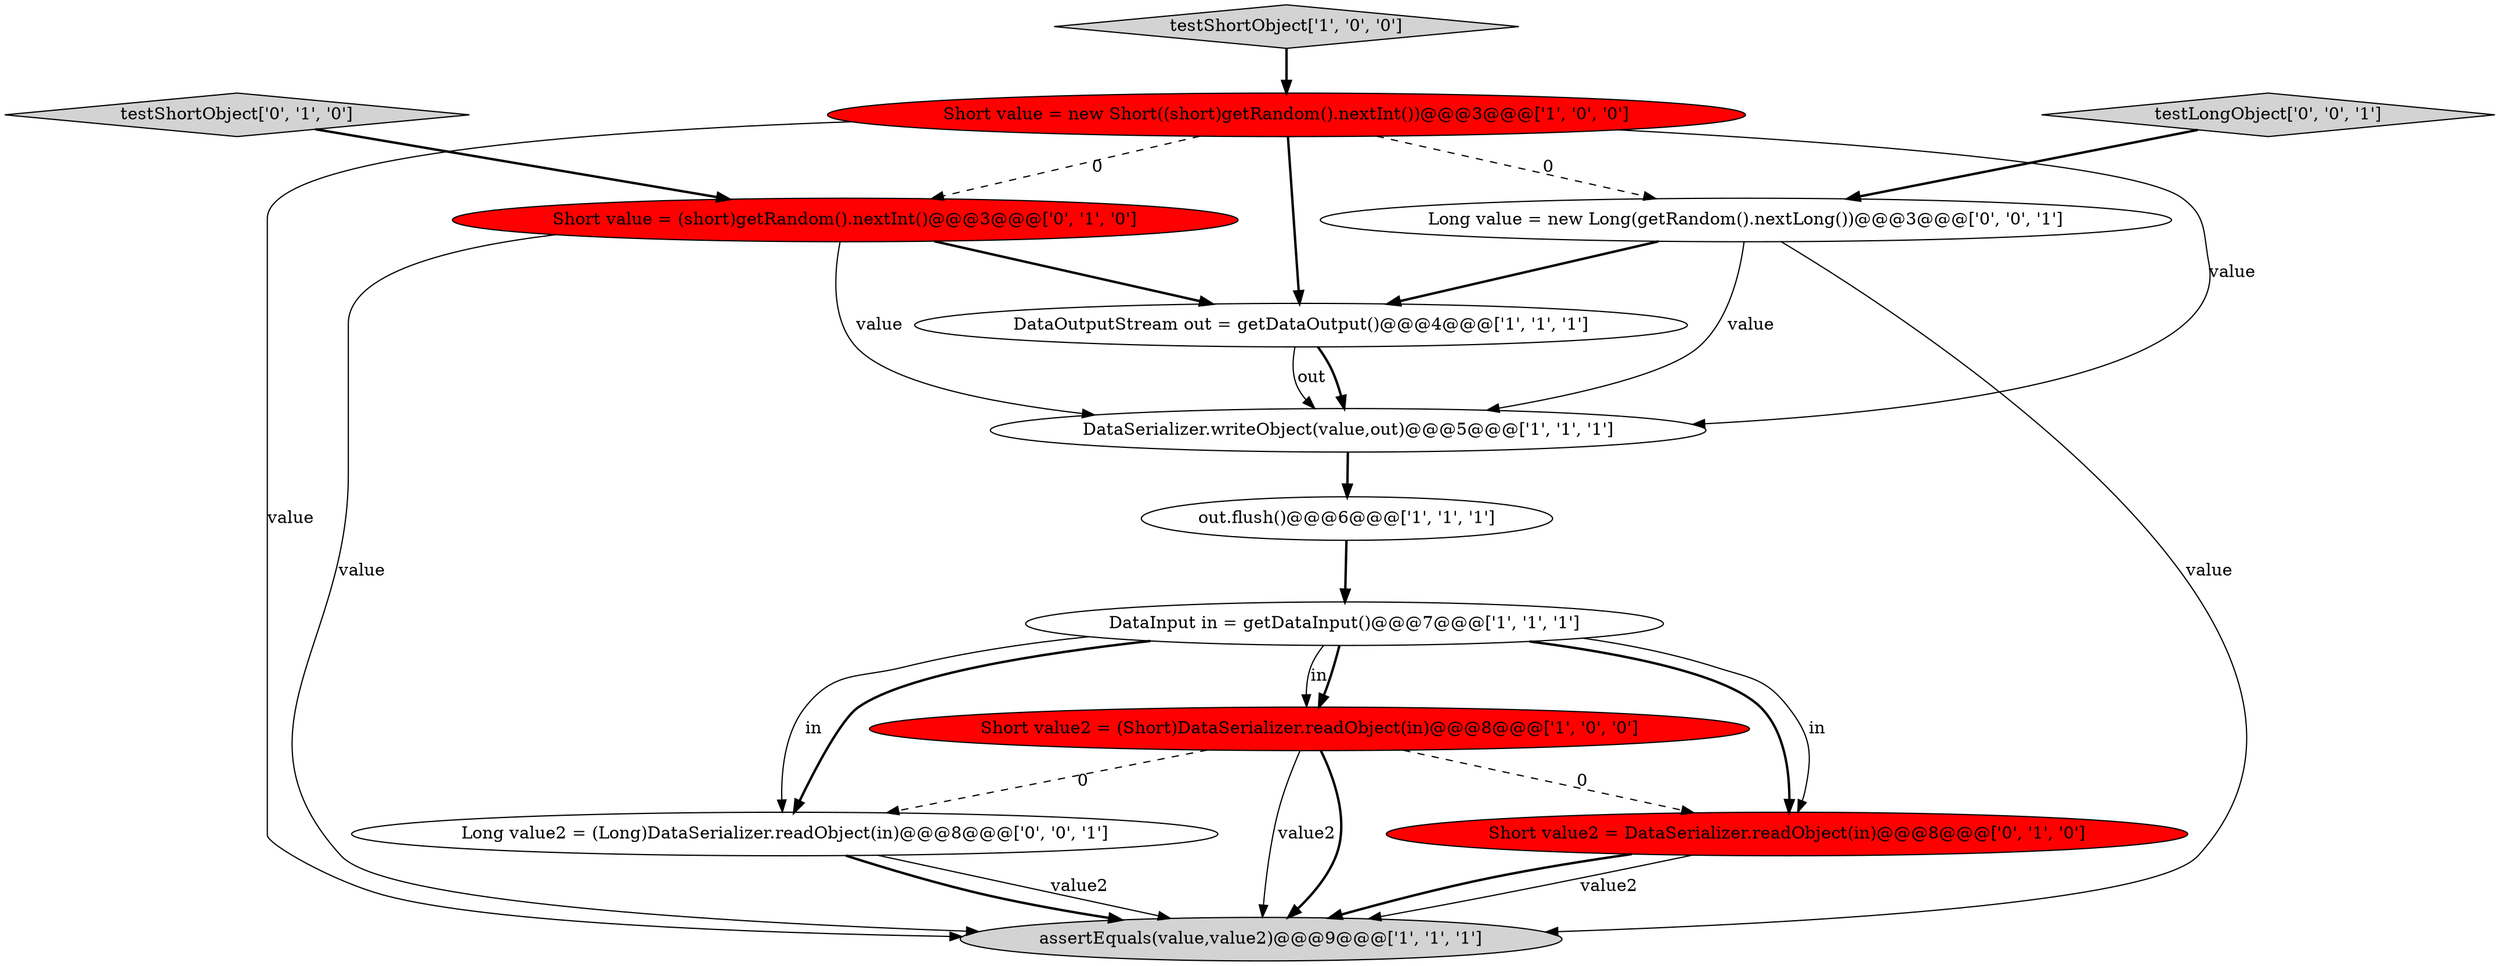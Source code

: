 digraph {
8 [style = filled, label = "testShortObject['0', '1', '0']", fillcolor = lightgray, shape = diamond image = "AAA0AAABBB2BBB"];
5 [style = filled, label = "assertEquals(value,value2)@@@9@@@['1', '1', '1']", fillcolor = lightgray, shape = ellipse image = "AAA0AAABBB1BBB"];
3 [style = filled, label = "DataSerializer.writeObject(value,out)@@@5@@@['1', '1', '1']", fillcolor = white, shape = ellipse image = "AAA0AAABBB1BBB"];
12 [style = filled, label = "testLongObject['0', '0', '1']", fillcolor = lightgray, shape = diamond image = "AAA0AAABBB3BBB"];
6 [style = filled, label = "out.flush()@@@6@@@['1', '1', '1']", fillcolor = white, shape = ellipse image = "AAA0AAABBB1BBB"];
7 [style = filled, label = "Short value2 = (Short)DataSerializer.readObject(in)@@@8@@@['1', '0', '0']", fillcolor = red, shape = ellipse image = "AAA1AAABBB1BBB"];
1 [style = filled, label = "Short value = new Short((short)getRandom().nextInt())@@@3@@@['1', '0', '0']", fillcolor = red, shape = ellipse image = "AAA1AAABBB1BBB"];
4 [style = filled, label = "DataInput in = getDataInput()@@@7@@@['1', '1', '1']", fillcolor = white, shape = ellipse image = "AAA0AAABBB1BBB"];
9 [style = filled, label = "Short value2 = DataSerializer.readObject(in)@@@8@@@['0', '1', '0']", fillcolor = red, shape = ellipse image = "AAA1AAABBB2BBB"];
11 [style = filled, label = "Long value = new Long(getRandom().nextLong())@@@3@@@['0', '0', '1']", fillcolor = white, shape = ellipse image = "AAA0AAABBB3BBB"];
13 [style = filled, label = "Long value2 = (Long)DataSerializer.readObject(in)@@@8@@@['0', '0', '1']", fillcolor = white, shape = ellipse image = "AAA0AAABBB3BBB"];
10 [style = filled, label = "Short value = (short)getRandom().nextInt()@@@3@@@['0', '1', '0']", fillcolor = red, shape = ellipse image = "AAA1AAABBB2BBB"];
2 [style = filled, label = "testShortObject['1', '0', '0']", fillcolor = lightgray, shape = diamond image = "AAA0AAABBB1BBB"];
0 [style = filled, label = "DataOutputStream out = getDataOutput()@@@4@@@['1', '1', '1']", fillcolor = white, shape = ellipse image = "AAA0AAABBB1BBB"];
0->3 [style = bold, label=""];
4->9 [style = bold, label=""];
8->10 [style = bold, label=""];
11->5 [style = solid, label="value"];
4->9 [style = solid, label="in"];
0->3 [style = solid, label="out"];
11->3 [style = solid, label="value"];
2->1 [style = bold, label=""];
4->13 [style = bold, label=""];
12->11 [style = bold, label=""];
3->6 [style = bold, label=""];
4->7 [style = solid, label="in"];
1->0 [style = bold, label=""];
4->13 [style = solid, label="in"];
1->10 [style = dashed, label="0"];
10->3 [style = solid, label="value"];
9->5 [style = solid, label="value2"];
4->7 [style = bold, label=""];
7->5 [style = solid, label="value2"];
6->4 [style = bold, label=""];
13->5 [style = solid, label="value2"];
7->5 [style = bold, label=""];
11->0 [style = bold, label=""];
1->5 [style = solid, label="value"];
7->9 [style = dashed, label="0"];
1->11 [style = dashed, label="0"];
10->0 [style = bold, label=""];
1->3 [style = solid, label="value"];
7->13 [style = dashed, label="0"];
13->5 [style = bold, label=""];
9->5 [style = bold, label=""];
10->5 [style = solid, label="value"];
}
